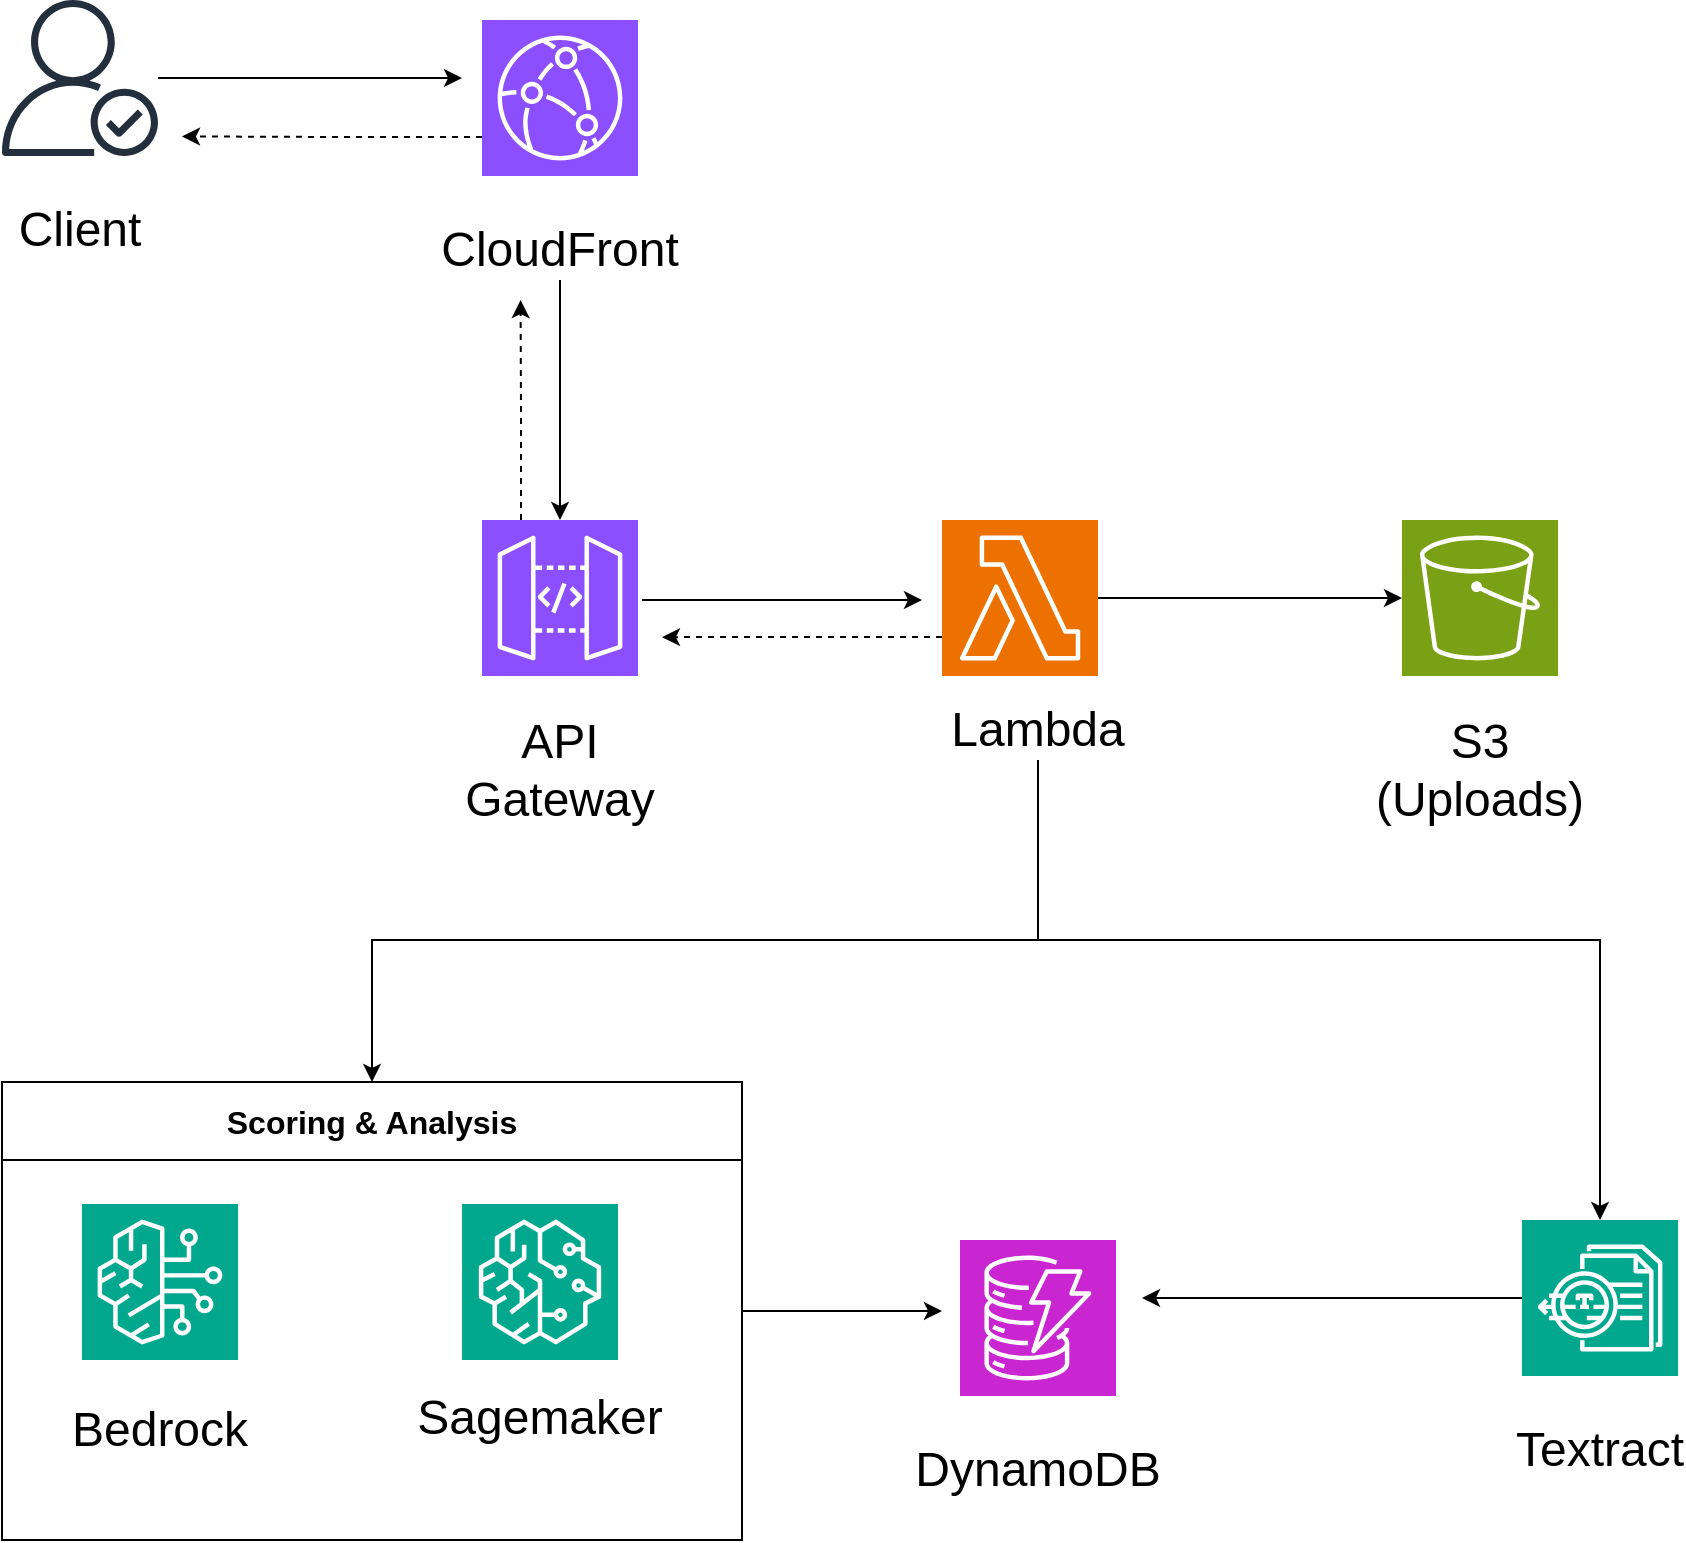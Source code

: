 <mxfile version="26.0.13">
  <diagram id="Ht1M8jgEwFfnCIfOTk4-" name="Page-1">
    <mxGraphModel dx="1488" dy="1827" grid="1" gridSize="10" guides="1" tooltips="1" connect="1" arrows="1" fold="1" page="1" pageScale="1" pageWidth="1169" pageHeight="827" math="0" shadow="0">
      <root>
        <mxCell id="0" />
        <mxCell id="1" parent="0" />
        <mxCell id="ecQC0KXECeGRbHWp2cq--29" style="edgeStyle=orthogonalEdgeStyle;rounded=0;orthogonalLoop=1;jettySize=auto;html=1;" edge="1" parent="1" source="ecQC0KXECeGRbHWp2cq--1" target="ecQC0KXECeGRbHWp2cq--8">
          <mxGeometry relative="1" as="geometry" />
        </mxCell>
        <mxCell id="ecQC0KXECeGRbHWp2cq--43" style="edgeStyle=orthogonalEdgeStyle;rounded=0;orthogonalLoop=1;jettySize=auto;html=1;exitX=0;exitY=0.75;exitDx=0;exitDy=0;exitPerimeter=0;dashed=1;" edge="1" parent="1" source="ecQC0KXECeGRbHWp2cq--1">
          <mxGeometry relative="1" as="geometry">
            <mxPoint x="520" y="38.571" as="targetPoint" />
          </mxGeometry>
        </mxCell>
        <mxCell id="ecQC0KXECeGRbHWp2cq--1" value="" style="sketch=0;points=[[0,0,0],[0.25,0,0],[0.5,0,0],[0.75,0,0],[1,0,0],[0,1,0],[0.25,1,0],[0.5,1,0],[0.75,1,0],[1,1,0],[0,0.25,0],[0,0.5,0],[0,0.75,0],[1,0.25,0],[1,0.5,0],[1,0.75,0]];outlineConnect=0;fontColor=#232F3E;fillColor=#ED7100;strokeColor=#ffffff;dashed=0;verticalLabelPosition=bottom;verticalAlign=top;align=center;html=1;fontSize=12;fontStyle=0;aspect=fixed;shape=mxgraph.aws4.resourceIcon;resIcon=mxgraph.aws4.lambda;" vertex="1" parent="1">
          <mxGeometry x="660" y="-20" width="78" height="78" as="geometry" />
        </mxCell>
        <mxCell id="ecQC0KXECeGRbHWp2cq--5" value="" style="sketch=0;outlineConnect=0;fontColor=#232F3E;gradientColor=none;fillColor=#232F3D;strokeColor=none;dashed=0;verticalLabelPosition=bottom;verticalAlign=top;align=center;html=1;fontSize=12;fontStyle=0;aspect=fixed;pointerEvents=1;shape=mxgraph.aws4.authenticated_user;" vertex="1" parent="1">
          <mxGeometry x="190" y="-280" width="78" height="78" as="geometry" />
        </mxCell>
        <mxCell id="ecQC0KXECeGRbHWp2cq--41" style="edgeStyle=orthogonalEdgeStyle;rounded=0;orthogonalLoop=1;jettySize=auto;html=1;exitX=0;exitY=0.75;exitDx=0;exitDy=0;exitPerimeter=0;dashed=1;" edge="1" parent="1" source="ecQC0KXECeGRbHWp2cq--6">
          <mxGeometry relative="1" as="geometry">
            <mxPoint x="280" y="-211.806" as="targetPoint" />
          </mxGeometry>
        </mxCell>
        <mxCell id="ecQC0KXECeGRbHWp2cq--6" value="" style="sketch=0;points=[[0,0,0],[0.25,0,0],[0.5,0,0],[0.75,0,0],[1,0,0],[0,1,0],[0.25,1,0],[0.5,1,0],[0.75,1,0],[1,1,0],[0,0.25,0],[0,0.5,0],[0,0.75,0],[1,0.25,0],[1,0.5,0],[1,0.75,0]];outlineConnect=0;fontColor=#232F3E;fillColor=#8C4FFF;strokeColor=#ffffff;dashed=0;verticalLabelPosition=bottom;verticalAlign=top;align=center;html=1;fontSize=12;fontStyle=0;aspect=fixed;shape=mxgraph.aws4.resourceIcon;resIcon=mxgraph.aws4.cloudfront;" vertex="1" parent="1">
          <mxGeometry x="430" y="-270" width="78" height="78" as="geometry" />
        </mxCell>
        <mxCell id="ecQC0KXECeGRbHWp2cq--42" style="edgeStyle=orthogonalEdgeStyle;rounded=0;orthogonalLoop=1;jettySize=auto;html=1;exitX=0.25;exitY=0;exitDx=0;exitDy=0;exitPerimeter=0;dashed=1;" edge="1" parent="1" source="ecQC0KXECeGRbHWp2cq--7">
          <mxGeometry relative="1" as="geometry">
            <mxPoint x="449.286" y="-130" as="targetPoint" />
          </mxGeometry>
        </mxCell>
        <mxCell id="ecQC0KXECeGRbHWp2cq--7" value="" style="sketch=0;points=[[0,0,0],[0.25,0,0],[0.5,0,0],[0.75,0,0],[1,0,0],[0,1,0],[0.25,1,0],[0.5,1,0],[0.75,1,0],[1,1,0],[0,0.25,0],[0,0.5,0],[0,0.75,0],[1,0.25,0],[1,0.5,0],[1,0.75,0]];outlineConnect=0;fontColor=#232F3E;fillColor=#8C4FFF;strokeColor=#ffffff;dashed=0;verticalLabelPosition=bottom;verticalAlign=top;align=center;html=1;fontSize=12;fontStyle=0;aspect=fixed;shape=mxgraph.aws4.resourceIcon;resIcon=mxgraph.aws4.api_gateway;" vertex="1" parent="1">
          <mxGeometry x="430" y="-20" width="78" height="78" as="geometry" />
        </mxCell>
        <mxCell id="ecQC0KXECeGRbHWp2cq--8" value="" style="sketch=0;points=[[0,0,0],[0.25,0,0],[0.5,0,0],[0.75,0,0],[1,0,0],[0,1,0],[0.25,1,0],[0.5,1,0],[0.75,1,0],[1,1,0],[0,0.25,0],[0,0.5,0],[0,0.75,0],[1,0.25,0],[1,0.5,0],[1,0.75,0]];outlineConnect=0;fontColor=#232F3E;fillColor=#7AA116;strokeColor=#ffffff;dashed=0;verticalLabelPosition=bottom;verticalAlign=top;align=center;html=1;fontSize=12;fontStyle=0;aspect=fixed;shape=mxgraph.aws4.resourceIcon;resIcon=mxgraph.aws4.s3;" vertex="1" parent="1">
          <mxGeometry x="890" y="-20" width="78" height="78" as="geometry" />
        </mxCell>
        <mxCell id="ecQC0KXECeGRbHWp2cq--14" value="Client" style="text;strokeColor=none;align=center;fillColor=none;html=1;verticalAlign=middle;whiteSpace=wrap;rounded=0;strokeWidth=18;fontSize=24;" vertex="1" parent="1">
          <mxGeometry x="199" y="-180" width="60" height="30" as="geometry" />
        </mxCell>
        <mxCell id="ecQC0KXECeGRbHWp2cq--15" value="CloudFront" style="text;strokeColor=none;align=center;fillColor=none;html=1;verticalAlign=middle;whiteSpace=wrap;rounded=0;strokeWidth=18;fontSize=24;" vertex="1" parent="1">
          <mxGeometry x="439" y="-170" width="60" height="30" as="geometry" />
        </mxCell>
        <mxCell id="ecQC0KXECeGRbHWp2cq--16" value="API Gateway" style="text;strokeColor=none;align=center;fillColor=none;html=1;verticalAlign=middle;whiteSpace=wrap;rounded=0;strokeWidth=18;fontSize=24;" vertex="1" parent="1">
          <mxGeometry x="439" y="90" width="60" height="30" as="geometry" />
        </mxCell>
        <mxCell id="ecQC0KXECeGRbHWp2cq--47" style="edgeStyle=orthogonalEdgeStyle;rounded=0;orthogonalLoop=1;jettySize=auto;html=1;entryX=0.5;entryY=0;entryDx=0;entryDy=0;" edge="1" parent="1" source="ecQC0KXECeGRbHWp2cq--17" target="ecQC0KXECeGRbHWp2cq--46">
          <mxGeometry relative="1" as="geometry">
            <Array as="points">
              <mxPoint x="708" y="190" />
              <mxPoint x="375" y="190" />
            </Array>
          </mxGeometry>
        </mxCell>
        <mxCell id="ecQC0KXECeGRbHWp2cq--17" value="Lambda" style="text;strokeColor=none;align=center;fillColor=none;html=1;verticalAlign=middle;whiteSpace=wrap;rounded=0;strokeWidth=18;fontSize=24;" vertex="1" parent="1">
          <mxGeometry x="678" y="70" width="60" height="30" as="geometry" />
        </mxCell>
        <mxCell id="ecQC0KXECeGRbHWp2cq--18" value="S3 (Uploads)" style="text;strokeColor=none;align=center;fillColor=none;html=1;verticalAlign=middle;whiteSpace=wrap;rounded=0;strokeWidth=18;fontSize=24;" vertex="1" parent="1">
          <mxGeometry x="899" y="90" width="60" height="30" as="geometry" />
        </mxCell>
        <mxCell id="ecQC0KXECeGRbHWp2cq--24" value="" style="endArrow=classic;html=1;rounded=0;" edge="1" parent="1" source="ecQC0KXECeGRbHWp2cq--5">
          <mxGeometry width="50" height="50" relative="1" as="geometry">
            <mxPoint x="460" y="160" as="sourcePoint" />
            <mxPoint x="420" y="-241" as="targetPoint" />
          </mxGeometry>
        </mxCell>
        <mxCell id="ecQC0KXECeGRbHWp2cq--27" value="" style="endArrow=classic;html=1;rounded=0;" edge="1" parent="1">
          <mxGeometry width="50" height="50" relative="1" as="geometry">
            <mxPoint x="510" y="20" as="sourcePoint" />
            <mxPoint x="650" y="20" as="targetPoint" />
          </mxGeometry>
        </mxCell>
        <mxCell id="ecQC0KXECeGRbHWp2cq--28" style="edgeStyle=orthogonalEdgeStyle;rounded=0;orthogonalLoop=1;jettySize=auto;html=1;entryX=0.5;entryY=0;entryDx=0;entryDy=0;entryPerimeter=0;" edge="1" parent="1" source="ecQC0KXECeGRbHWp2cq--15" target="ecQC0KXECeGRbHWp2cq--7">
          <mxGeometry relative="1" as="geometry" />
        </mxCell>
        <mxCell id="ecQC0KXECeGRbHWp2cq--30" value="" style="group" vertex="1" connectable="0" parent="1">
          <mxGeometry x="950" y="330" width="78" height="130" as="geometry" />
        </mxCell>
        <mxCell id="ecQC0KXECeGRbHWp2cq--52" style="edgeStyle=orthogonalEdgeStyle;rounded=0;orthogonalLoop=1;jettySize=auto;html=1;" edge="1" parent="ecQC0KXECeGRbHWp2cq--30" source="ecQC0KXECeGRbHWp2cq--9">
          <mxGeometry relative="1" as="geometry">
            <mxPoint x="-190" y="39" as="targetPoint" />
          </mxGeometry>
        </mxCell>
        <mxCell id="ecQC0KXECeGRbHWp2cq--9" value="" style="sketch=0;points=[[0,0,0],[0.25,0,0],[0.5,0,0],[0.75,0,0],[1,0,0],[0,1,0],[0.25,1,0],[0.5,1,0],[0.75,1,0],[1,1,0],[0,0.25,0],[0,0.5,0],[0,0.75,0],[1,0.25,0],[1,0.5,0],[1,0.75,0]];outlineConnect=0;fontColor=#232F3E;fillColor=#01A88D;strokeColor=#ffffff;dashed=0;verticalLabelPosition=bottom;verticalAlign=top;align=center;html=1;fontSize=12;fontStyle=0;aspect=fixed;shape=mxgraph.aws4.resourceIcon;resIcon=mxgraph.aws4.textract;" vertex="1" parent="ecQC0KXECeGRbHWp2cq--30">
          <mxGeometry width="78" height="78" as="geometry" />
        </mxCell>
        <mxCell id="ecQC0KXECeGRbHWp2cq--19" value="Textract" style="text;strokeColor=none;align=center;fillColor=none;html=1;verticalAlign=middle;whiteSpace=wrap;rounded=0;strokeWidth=18;fontSize=24;" vertex="1" parent="ecQC0KXECeGRbHWp2cq--30">
          <mxGeometry x="9" y="100" width="60" height="30" as="geometry" />
        </mxCell>
        <mxCell id="ecQC0KXECeGRbHWp2cq--33" value="" style="group" vertex="1" connectable="0" parent="1">
          <mxGeometry x="669" y="340" width="78" height="130" as="geometry" />
        </mxCell>
        <mxCell id="ecQC0KXECeGRbHWp2cq--2" value="" style="sketch=0;points=[[0,0,0],[0.25,0,0],[0.5,0,0],[0.75,0,0],[1,0,0],[0,1,0],[0.25,1,0],[0.5,1,0],[0.75,1,0],[1,1,0],[0,0.25,0],[0,0.5,0],[0,0.75,0],[1,0.25,0],[1,0.5,0],[1,0.75,0]];outlineConnect=0;fontColor=#232F3E;fillColor=#C925D1;strokeColor=#ffffff;dashed=0;verticalLabelPosition=bottom;verticalAlign=top;align=center;html=1;fontSize=12;fontStyle=0;aspect=fixed;shape=mxgraph.aws4.resourceIcon;resIcon=mxgraph.aws4.dynamodb;" vertex="1" parent="ecQC0KXECeGRbHWp2cq--33">
          <mxGeometry width="78" height="78" as="geometry" />
        </mxCell>
        <mxCell id="ecQC0KXECeGRbHWp2cq--22" value="DynamoDB" style="text;strokeColor=none;align=center;fillColor=none;html=1;verticalAlign=middle;whiteSpace=wrap;rounded=0;strokeWidth=18;fontSize=24;" vertex="1" parent="ecQC0KXECeGRbHWp2cq--33">
          <mxGeometry x="9" y="100" width="60" height="30" as="geometry" />
        </mxCell>
        <mxCell id="ecQC0KXECeGRbHWp2cq--35" style="edgeStyle=orthogonalEdgeStyle;rounded=0;orthogonalLoop=1;jettySize=auto;html=1;entryX=0.5;entryY=0;entryDx=0;entryDy=0;entryPerimeter=0;" edge="1" parent="1" source="ecQC0KXECeGRbHWp2cq--17" target="ecQC0KXECeGRbHWp2cq--9">
          <mxGeometry relative="1" as="geometry">
            <Array as="points">
              <mxPoint x="708" y="190" />
              <mxPoint x="989" y="190" />
            </Array>
          </mxGeometry>
        </mxCell>
        <mxCell id="ecQC0KXECeGRbHWp2cq--54" style="edgeStyle=orthogonalEdgeStyle;rounded=0;orthogonalLoop=1;jettySize=auto;html=1;" edge="1" parent="1" source="ecQC0KXECeGRbHWp2cq--46">
          <mxGeometry relative="1" as="geometry">
            <mxPoint x="660" y="375.5" as="targetPoint" />
          </mxGeometry>
        </mxCell>
        <mxCell id="ecQC0KXECeGRbHWp2cq--46" value="&lt;font style=&quot;font-size: 16px; line-height: 200%;&quot;&gt;Scoring &amp;amp; Analysis&lt;/font&gt;" style="swimlane;whiteSpace=wrap;html=1;startSize=39;" vertex="1" parent="1">
          <mxGeometry x="190" y="261" width="370" height="229" as="geometry" />
        </mxCell>
        <mxCell id="ecQC0KXECeGRbHWp2cq--34" value="" style="group" vertex="1" connectable="0" parent="ecQC0KXECeGRbHWp2cq--46">
          <mxGeometry x="40" y="61" width="78" height="128" as="geometry" />
        </mxCell>
        <mxCell id="ecQC0KXECeGRbHWp2cq--10" value="" style="sketch=0;points=[[0,0,0],[0.25,0,0],[0.5,0,0],[0.75,0,0],[1,0,0],[0,1,0],[0.25,1,0],[0.5,1,0],[0.75,1,0],[1,1,0],[0,0.25,0],[0,0.5,0],[0,0.75,0],[1,0.25,0],[1,0.5,0],[1,0.75,0]];outlineConnect=0;fontColor=#232F3E;fillColor=#01A88D;strokeColor=#ffffff;dashed=0;verticalLabelPosition=bottom;verticalAlign=top;align=center;html=1;fontSize=12;fontStyle=0;aspect=fixed;shape=mxgraph.aws4.resourceIcon;resIcon=mxgraph.aws4.bedrock;" vertex="1" parent="ecQC0KXECeGRbHWp2cq--34">
          <mxGeometry width="78" height="78" as="geometry" />
        </mxCell>
        <mxCell id="ecQC0KXECeGRbHWp2cq--20" value="Bedrock" style="text;strokeColor=none;align=center;fillColor=none;html=1;verticalAlign=middle;whiteSpace=wrap;rounded=0;strokeWidth=18;fontSize=24;" vertex="1" parent="ecQC0KXECeGRbHWp2cq--34">
          <mxGeometry x="9" y="98" width="60" height="30" as="geometry" />
        </mxCell>
        <mxCell id="ecQC0KXECeGRbHWp2cq--32" value="" style="group" vertex="1" connectable="0" parent="ecQC0KXECeGRbHWp2cq--46">
          <mxGeometry x="230" y="61" width="78" height="122" as="geometry" />
        </mxCell>
        <mxCell id="ecQC0KXECeGRbHWp2cq--11" value="" style="sketch=0;points=[[0,0,0],[0.25,0,0],[0.5,0,0],[0.75,0,0],[1,0,0],[0,1,0],[0.25,1,0],[0.5,1,0],[0.75,1,0],[1,1,0],[0,0.25,0],[0,0.5,0],[0,0.75,0],[1,0.25,0],[1,0.5,0],[1,0.75,0]];outlineConnect=0;fontColor=#232F3E;fillColor=#01A88D;strokeColor=#ffffff;dashed=0;verticalLabelPosition=bottom;verticalAlign=top;align=center;html=1;fontSize=12;fontStyle=0;aspect=fixed;shape=mxgraph.aws4.resourceIcon;resIcon=mxgraph.aws4.sagemaker;" vertex="1" parent="ecQC0KXECeGRbHWp2cq--32">
          <mxGeometry width="78" height="78" as="geometry" />
        </mxCell>
        <mxCell id="ecQC0KXECeGRbHWp2cq--21" value="Sagemaker" style="text;strokeColor=none;align=center;fillColor=none;html=1;verticalAlign=middle;whiteSpace=wrap;rounded=0;strokeWidth=18;fontSize=24;" vertex="1" parent="ecQC0KXECeGRbHWp2cq--32">
          <mxGeometry x="9" y="92" width="60" height="30" as="geometry" />
        </mxCell>
      </root>
    </mxGraphModel>
  </diagram>
</mxfile>
